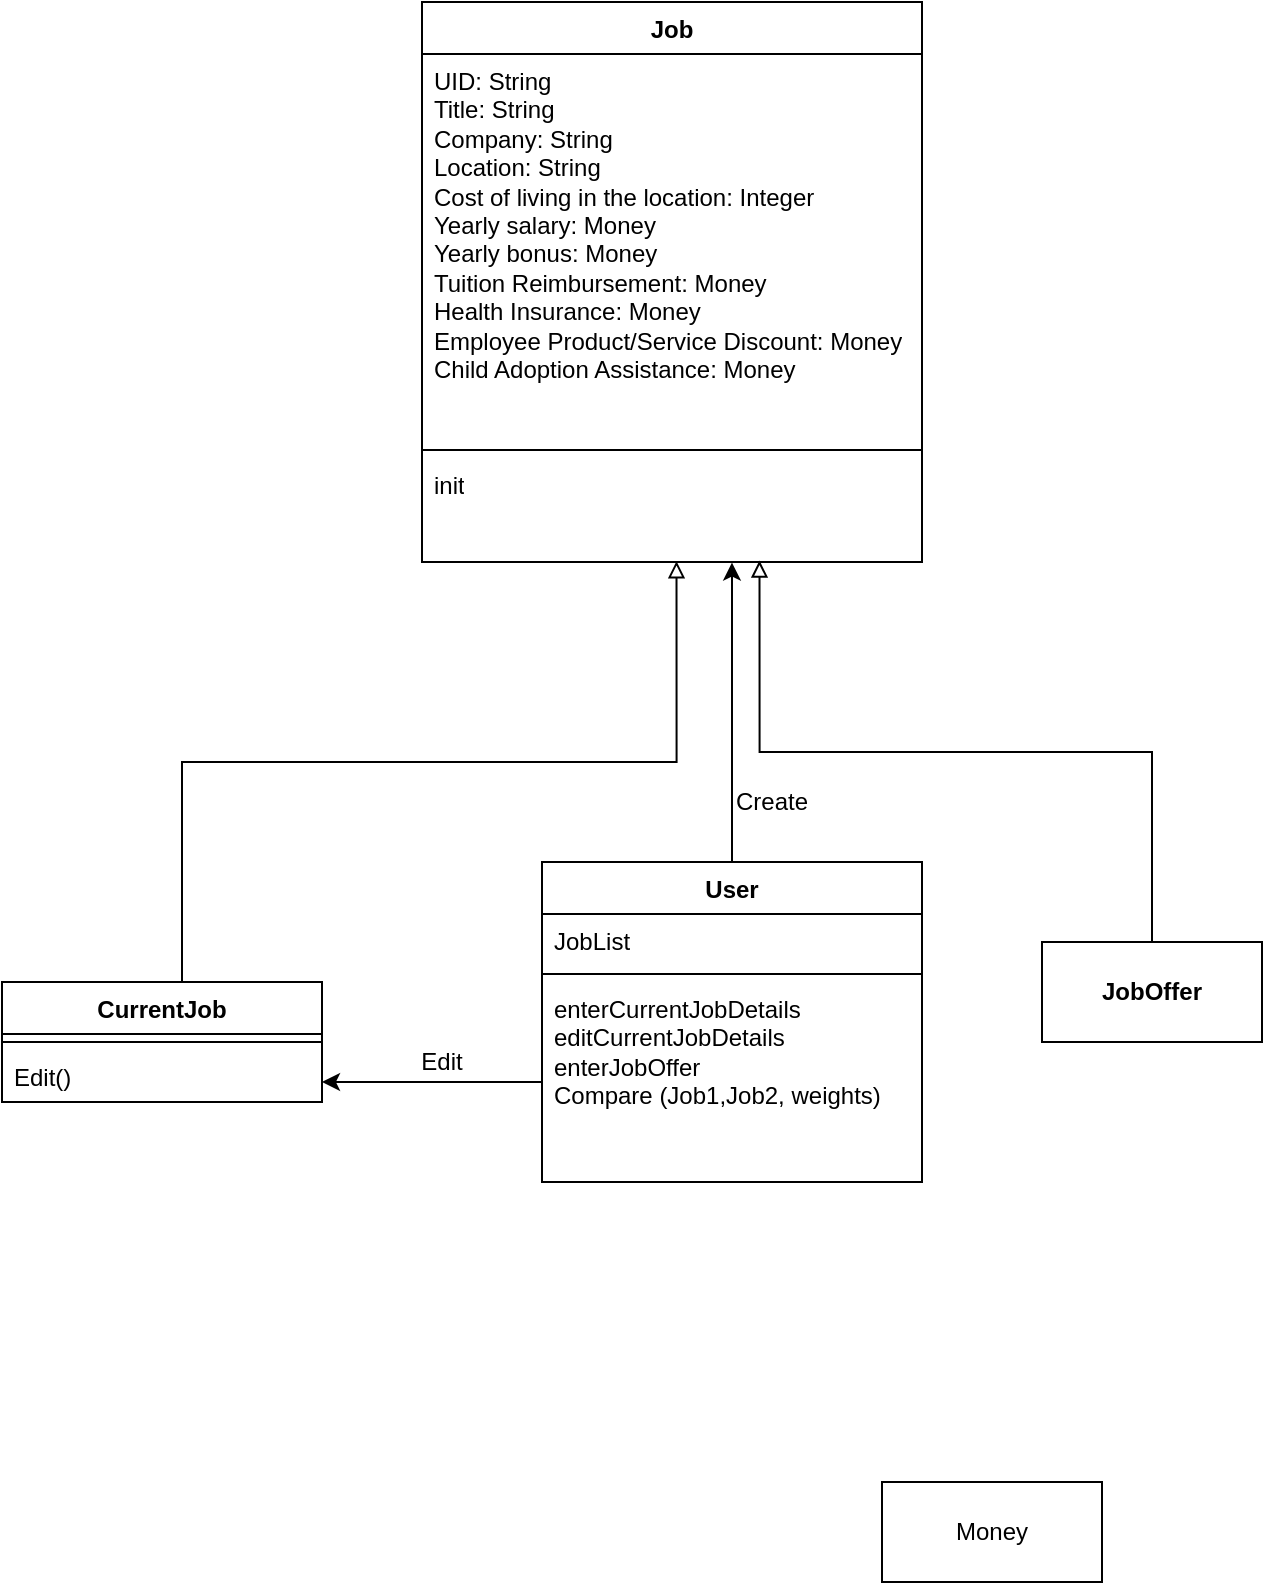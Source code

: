 <mxfile version="26.0.11">
  <diagram id="C5RBs43oDa-KdzZeNtuy" name="Page-1">
    <mxGraphModel dx="1102" dy="1723" grid="1" gridSize="10" guides="1" tooltips="1" connect="1" arrows="1" fold="1" page="1" pageScale="1" pageWidth="827" pageHeight="1169" math="0" shadow="0">
      <root>
        <mxCell id="WIyWlLk6GJQsqaUBKTNV-0" />
        <mxCell id="WIyWlLk6GJQsqaUBKTNV-1" parent="WIyWlLk6GJQsqaUBKTNV-0" />
        <mxCell id="LaQkH3idmnvZsOu7LRwc-5" value="" style="edgeStyle=orthogonalEdgeStyle;rounded=0;orthogonalLoop=1;jettySize=auto;html=1;entryX=0.62;entryY=1.006;entryDx=0;entryDy=0;entryPerimeter=0;" edge="1" parent="WIyWlLk6GJQsqaUBKTNV-1" source="CXJTrmcJhHAWUXCGhfq1-18" target="CXJTrmcJhHAWUXCGhfq1-43">
          <mxGeometry relative="1" as="geometry">
            <mxPoint x="795" y="-50" as="targetPoint" />
          </mxGeometry>
        </mxCell>
        <mxCell id="CXJTrmcJhHAWUXCGhfq1-18" value="User" style="swimlane;fontStyle=1;align=center;verticalAlign=top;childLayout=stackLayout;horizontal=1;startSize=26;horizontalStack=0;resizeParent=1;resizeParentMax=0;resizeLast=0;collapsible=1;marginBottom=0;whiteSpace=wrap;html=1;" parent="WIyWlLk6GJQsqaUBKTNV-1" vertex="1">
          <mxGeometry x="700" y="80" width="190" height="160" as="geometry" />
        </mxCell>
        <mxCell id="CXJTrmcJhHAWUXCGhfq1-19" value="JobList" style="text;strokeColor=none;fillColor=none;align=left;verticalAlign=top;spacingLeft=4;spacingRight=4;overflow=hidden;rotatable=0;points=[[0,0.5],[1,0.5]];portConstraint=eastwest;whiteSpace=wrap;html=1;" parent="CXJTrmcJhHAWUXCGhfq1-18" vertex="1">
          <mxGeometry y="26" width="190" height="26" as="geometry" />
        </mxCell>
        <mxCell id="CXJTrmcJhHAWUXCGhfq1-20" value="" style="line;strokeWidth=1;fillColor=none;align=left;verticalAlign=middle;spacingTop=-1;spacingLeft=3;spacingRight=3;rotatable=0;labelPosition=right;points=[];portConstraint=eastwest;strokeColor=inherit;" parent="CXJTrmcJhHAWUXCGhfq1-18" vertex="1">
          <mxGeometry y="52" width="190" height="8" as="geometry" />
        </mxCell>
        <mxCell id="CXJTrmcJhHAWUXCGhfq1-21" value="enterCurrentJobDetails&lt;div style=&quot;--tw-scale-x: 1; --tw-scale-y: 1; --tw-pan-x: ; --tw-pan-y: ; --tw-pinch-zoom: ; --tw-scroll-snap-strictness: proximity; --tw-gradient-from-position: ; --tw-gradient-via-position: ; --tw-gradient-to-position: ; --tw-ordinal: ; --tw-slashed-zero: ; --tw-numeric-figure: ; --tw-numeric-spacing: ; --tw-numeric-fraction: ; --tw-ring-inset: ; --tw-ring-offset-width: 0px; --tw-ring-offset-color: light-dark(#fff, #000000); --tw-ring-color: rgb(59 130 246 / .5); --tw-ring-offset-shadow: 0 0 #0000; --tw-ring-shadow: 0 0 #0000; --tw-shadow: 0 0 #0000; --tw-shadow-colored: 0 0 #0000; --tw-blur: ; --tw-brightness: ; --tw-contrast: ; --tw-grayscale: ; --tw-hue-rotate: ; --tw-invert: ; --tw-saturate: ; --tw-sepia: ; --tw-drop-shadow: ; --tw-backdrop-blur: ; --tw-backdrop-brightness: ; --tw-backdrop-contrast: ; --tw-backdrop-grayscale: ; --tw-backdrop-hue-rotate: ; --tw-backdrop-invert: ; --tw-backdrop-opacity: ; --tw-backdrop-saturate: ; --tw-backdrop-sepia: ;&quot;&gt;editCurrentJobDetails&lt;br style=&quot;--tw-scale-x: 1; --tw-scale-y: 1; --tw-pan-x: ; --tw-pan-y: ; --tw-pinch-zoom: ; --tw-scroll-snap-strictness: proximity; --tw-gradient-from-position: ; --tw-gradient-via-position: ; --tw-gradient-to-position: ; --tw-ordinal: ; --tw-slashed-zero: ; --tw-numeric-figure: ; --tw-numeric-spacing: ; --tw-numeric-fraction: ; --tw-ring-inset: ; --tw-ring-offset-width: 0px; --tw-ring-offset-color: light-dark(#fff, #000000); --tw-ring-color: rgb(59 130 246 / .5); --tw-ring-offset-shadow: 0 0 #0000; --tw-ring-shadow: 0 0 #0000; --tw-shadow: 0 0 #0000; --tw-shadow-colored: 0 0 #0000; --tw-blur: ; --tw-brightness: ; --tw-contrast: ; --tw-grayscale: ; --tw-hue-rotate: ; --tw-invert: ; --tw-saturate: ; --tw-sepia: ; --tw-drop-shadow: ; --tw-backdrop-blur: ; --tw-backdrop-brightness: ; --tw-backdrop-contrast: ; --tw-backdrop-grayscale: ; --tw-backdrop-hue-rotate: ; --tw-backdrop-invert: ; --tw-backdrop-opacity: ; --tw-backdrop-saturate: ; --tw-backdrop-sepia: ;&quot;&gt;&lt;div style=&quot;--tw-scale-x: 1; --tw-scale-y: 1; --tw-pan-x: ; --tw-pan-y: ; --tw-pinch-zoom: ; --tw-scroll-snap-strictness: proximity; --tw-gradient-from-position: ; --tw-gradient-via-position: ; --tw-gradient-to-position: ; --tw-ordinal: ; --tw-slashed-zero: ; --tw-numeric-figure: ; --tw-numeric-spacing: ; --tw-numeric-fraction: ; --tw-ring-inset: ; --tw-ring-offset-width: 0px; --tw-ring-offset-color: light-dark(#fff, #000000); --tw-ring-color: rgb(59 130 246 / .5); --tw-ring-offset-shadow: 0 0 #0000; --tw-ring-shadow: 0 0 #0000; --tw-shadow: 0 0 #0000; --tw-shadow-colored: 0 0 #0000; --tw-blur: ; --tw-brightness: ; --tw-contrast: ; --tw-grayscale: ; --tw-hue-rotate: ; --tw-invert: ; --tw-saturate: ; --tw-sepia: ; --tw-drop-shadow: ; --tw-backdrop-blur: ; --tw-backdrop-brightness: ; --tw-backdrop-contrast: ; --tw-backdrop-grayscale: ; --tw-backdrop-hue-rotate: ; --tw-backdrop-invert: ; --tw-backdrop-opacity: ; --tw-backdrop-saturate: ; --tw-backdrop-sepia: ;&quot;&gt;enterJobOffer&lt;/div&gt;&lt;div style=&quot;--tw-scale-x: 1; --tw-scale-y: 1; --tw-pan-x: ; --tw-pan-y: ; --tw-pinch-zoom: ; --tw-scroll-snap-strictness: proximity; --tw-gradient-from-position: ; --tw-gradient-via-position: ; --tw-gradient-to-position: ; --tw-ordinal: ; --tw-slashed-zero: ; --tw-numeric-figure: ; --tw-numeric-spacing: ; --tw-numeric-fraction: ; --tw-ring-inset: ; --tw-ring-offset-width: 0px; --tw-ring-offset-color: light-dark(#fff, #000000); --tw-ring-color: rgb(59 130 246 / .5); --tw-ring-offset-shadow: 0 0 #0000; --tw-ring-shadow: 0 0 #0000; --tw-shadow: 0 0 #0000; --tw-shadow-colored: 0 0 #0000; --tw-blur: ; --tw-brightness: ; --tw-contrast: ; --tw-grayscale: ; --tw-hue-rotate: ; --tw-invert: ; --tw-saturate: ; --tw-sepia: ; --tw-drop-shadow: ; --tw-backdrop-blur: ; --tw-backdrop-brightness: ; --tw-backdrop-contrast: ; --tw-backdrop-grayscale: ; --tw-backdrop-hue-rotate: ; --tw-backdrop-invert: ; --tw-backdrop-opacity: ; --tw-backdrop-saturate: ; --tw-backdrop-sepia: ;&quot;&gt;Compare (Job1,Job2, weights)&lt;/div&gt;&lt;div style=&quot;--tw-scale-x: 1; --tw-scale-y: 1; --tw-pan-x: ; --tw-pan-y: ; --tw-pinch-zoom: ; --tw-scroll-snap-strictness: proximity; --tw-gradient-from-position: ; --tw-gradient-via-position: ; --tw-gradient-to-position: ; --tw-ordinal: ; --tw-slashed-zero: ; --tw-numeric-figure: ; --tw-numeric-spacing: ; --tw-numeric-fraction: ; --tw-ring-inset: ; --tw-ring-offset-width: 0px; --tw-ring-offset-color: light-dark(#fff, #000000); --tw-ring-color: rgb(59 130 246 / .5); --tw-ring-offset-shadow: 0 0 #0000; --tw-ring-shadow: 0 0 #0000; --tw-shadow: 0 0 #0000; --tw-shadow-colored: 0 0 #0000; --tw-blur: ; --tw-brightness: ; --tw-contrast: ; --tw-grayscale: ; --tw-hue-rotate: ; --tw-invert: ; --tw-saturate: ; --tw-sepia: ; --tw-drop-shadow: ; --tw-backdrop-blur: ; --tw-backdrop-brightness: ; --tw-backdrop-contrast: ; --tw-backdrop-grayscale: ; --tw-backdrop-hue-rotate: ; --tw-backdrop-invert: ; --tw-backdrop-opacity: ; --tw-backdrop-saturate: ; --tw-backdrop-sepia: ;&quot;&gt;&lt;br&gt;&lt;/div&gt;&lt;/div&gt;" style="text;strokeColor=none;fillColor=none;align=left;verticalAlign=top;spacingLeft=4;spacingRight=4;overflow=hidden;rotatable=0;points=[[0,0.5],[1,0.5]];portConstraint=eastwest;whiteSpace=wrap;html=1;" parent="CXJTrmcJhHAWUXCGhfq1-18" vertex="1">
          <mxGeometry y="60" width="190" height="100" as="geometry" />
        </mxCell>
        <mxCell id="CXJTrmcJhHAWUXCGhfq1-29" value="Edit" style="text;html=1;align=center;verticalAlign=middle;whiteSpace=wrap;rounded=0;" parent="WIyWlLk6GJQsqaUBKTNV-1" vertex="1">
          <mxGeometry x="620" y="170" width="60" height="20" as="geometry" />
        </mxCell>
        <mxCell id="CXJTrmcJhHAWUXCGhfq1-37" value="Create" style="text;html=1;align=center;verticalAlign=middle;whiteSpace=wrap;rounded=0;" parent="WIyWlLk6GJQsqaUBKTNV-1" vertex="1">
          <mxGeometry x="790" y="40" width="50" height="20" as="geometry" />
        </mxCell>
        <mxCell id="CXJTrmcJhHAWUXCGhfq1-40" value="Job" style="swimlane;fontStyle=1;align=center;verticalAlign=top;childLayout=stackLayout;horizontal=1;startSize=26;horizontalStack=0;resizeParent=1;resizeParentMax=0;resizeLast=0;collapsible=1;marginBottom=0;whiteSpace=wrap;html=1;" parent="WIyWlLk6GJQsqaUBKTNV-1" vertex="1">
          <mxGeometry x="640" y="-350" width="250" height="280" as="geometry" />
        </mxCell>
        <mxCell id="CXJTrmcJhHAWUXCGhfq1-41" value="&lt;div&gt;UID: String&lt;/div&gt;&lt;div&gt;Title: String&lt;/div&gt;&lt;div&gt;Company: String&lt;/div&gt;&lt;div&gt;Location: String&lt;/div&gt;&lt;div&gt;Cost of living in the location: Integer&lt;/div&gt;&lt;div&gt;Yearly salary: Money&lt;/div&gt;&lt;div&gt;Yearly bonus: Money&lt;/div&gt;&lt;div&gt;Tuition Reimbursement: Money&lt;/div&gt;&lt;div&gt;Health Insurance: Money&amp;nbsp;&lt;/div&gt;&lt;div&gt;Employee Product/Service Discount: Money&lt;/div&gt;&lt;div&gt;Child Adoption Assistance: Money&lt;/div&gt;&lt;div&gt;&lt;br&gt;&lt;/div&gt;" style="text;strokeColor=none;fillColor=none;align=left;verticalAlign=top;spacingLeft=4;spacingRight=4;overflow=hidden;rotatable=0;points=[[0,0.5],[1,0.5]];portConstraint=eastwest;whiteSpace=wrap;html=1;" parent="CXJTrmcJhHAWUXCGhfq1-40" vertex="1">
          <mxGeometry y="26" width="250" height="194" as="geometry" />
        </mxCell>
        <mxCell id="CXJTrmcJhHAWUXCGhfq1-42" value="" style="line;strokeWidth=1;fillColor=none;align=left;verticalAlign=middle;spacingTop=-1;spacingLeft=3;spacingRight=3;rotatable=0;labelPosition=right;points=[];portConstraint=eastwest;strokeColor=inherit;" parent="CXJTrmcJhHAWUXCGhfq1-40" vertex="1">
          <mxGeometry y="220" width="250" height="8" as="geometry" />
        </mxCell>
        <mxCell id="CXJTrmcJhHAWUXCGhfq1-43" value="init&lt;div&gt;&lt;br&gt;&lt;/div&gt;" style="text;strokeColor=none;fillColor=none;align=left;verticalAlign=top;spacingLeft=4;spacingRight=4;overflow=hidden;rotatable=0;points=[[0,0.5],[1,0.5]];portConstraint=eastwest;whiteSpace=wrap;html=1;" parent="CXJTrmcJhHAWUXCGhfq1-40" vertex="1">
          <mxGeometry y="228" width="250" height="52" as="geometry" />
        </mxCell>
        <mxCell id="CXJTrmcJhHAWUXCGhfq1-44" value="Money" style="html=1;whiteSpace=wrap;" parent="WIyWlLk6GJQsqaUBKTNV-1" vertex="1">
          <mxGeometry x="870" y="390" width="110" height="50" as="geometry" />
        </mxCell>
        <mxCell id="CXJTrmcJhHAWUXCGhfq1-45" value="&lt;b&gt;JobOffer&lt;/b&gt;" style="html=1;whiteSpace=wrap;" parent="WIyWlLk6GJQsqaUBKTNV-1" vertex="1">
          <mxGeometry x="950" y="120" width="110" height="50" as="geometry" />
        </mxCell>
        <mxCell id="CXJTrmcJhHAWUXCGhfq1-46" value="CurrentJob" style="swimlane;fontStyle=1;align=center;verticalAlign=top;childLayout=stackLayout;horizontal=1;startSize=26;horizontalStack=0;resizeParent=1;resizeParentMax=0;resizeLast=0;collapsible=1;marginBottom=0;whiteSpace=wrap;html=1;" parent="WIyWlLk6GJQsqaUBKTNV-1" vertex="1">
          <mxGeometry x="430" y="140" width="160" height="60" as="geometry" />
        </mxCell>
        <mxCell id="CXJTrmcJhHAWUXCGhfq1-48" value="" style="line;strokeWidth=1;fillColor=none;align=left;verticalAlign=middle;spacingTop=-1;spacingLeft=3;spacingRight=3;rotatable=0;labelPosition=right;points=[];portConstraint=eastwest;strokeColor=inherit;" parent="CXJTrmcJhHAWUXCGhfq1-46" vertex="1">
          <mxGeometry y="26" width="160" height="8" as="geometry" />
        </mxCell>
        <mxCell id="CXJTrmcJhHAWUXCGhfq1-49" value="Edit()" style="text;strokeColor=none;fillColor=none;align=left;verticalAlign=top;spacingLeft=4;spacingRight=4;overflow=hidden;rotatable=0;points=[[0,0.5],[1,0.5]];portConstraint=eastwest;whiteSpace=wrap;html=1;" parent="CXJTrmcJhHAWUXCGhfq1-46" vertex="1">
          <mxGeometry y="34" width="160" height="26" as="geometry" />
        </mxCell>
        <mxCell id="63hskrkn1azjDhlSPSbQ-5" style="edgeStyle=orthogonalEdgeStyle;rounded=0;orthogonalLoop=1;jettySize=auto;html=1;entryX=0.509;entryY=0.992;entryDx=0;entryDy=0;entryPerimeter=0;endArrow=block;endFill=0;" parent="WIyWlLk6GJQsqaUBKTNV-1" source="CXJTrmcJhHAWUXCGhfq1-46" target="CXJTrmcJhHAWUXCGhfq1-43" edge="1">
          <mxGeometry relative="1" as="geometry">
            <Array as="points">
              <mxPoint x="520" y="30" />
              <mxPoint x="767" y="30" />
            </Array>
          </mxGeometry>
        </mxCell>
        <mxCell id="63hskrkn1azjDhlSPSbQ-11" style="edgeStyle=orthogonalEdgeStyle;rounded=0;orthogonalLoop=1;jettySize=auto;html=1;entryX=0.675;entryY=0.985;entryDx=0;entryDy=0;entryPerimeter=0;endArrow=block;endFill=0;" parent="WIyWlLk6GJQsqaUBKTNV-1" source="CXJTrmcJhHAWUXCGhfq1-45" target="CXJTrmcJhHAWUXCGhfq1-43" edge="1">
          <mxGeometry relative="1" as="geometry" />
        </mxCell>
        <mxCell id="LaQkH3idmnvZsOu7LRwc-7" value="" style="edgeStyle=orthogonalEdgeStyle;rounded=0;orthogonalLoop=1;jettySize=auto;html=1;" edge="1" parent="WIyWlLk6GJQsqaUBKTNV-1" source="CXJTrmcJhHAWUXCGhfq1-21" target="CXJTrmcJhHAWUXCGhfq1-49">
          <mxGeometry relative="1" as="geometry">
            <Array as="points">
              <mxPoint x="630" y="190" />
              <mxPoint x="630" y="190" />
            </Array>
          </mxGeometry>
        </mxCell>
      </root>
    </mxGraphModel>
  </diagram>
</mxfile>
